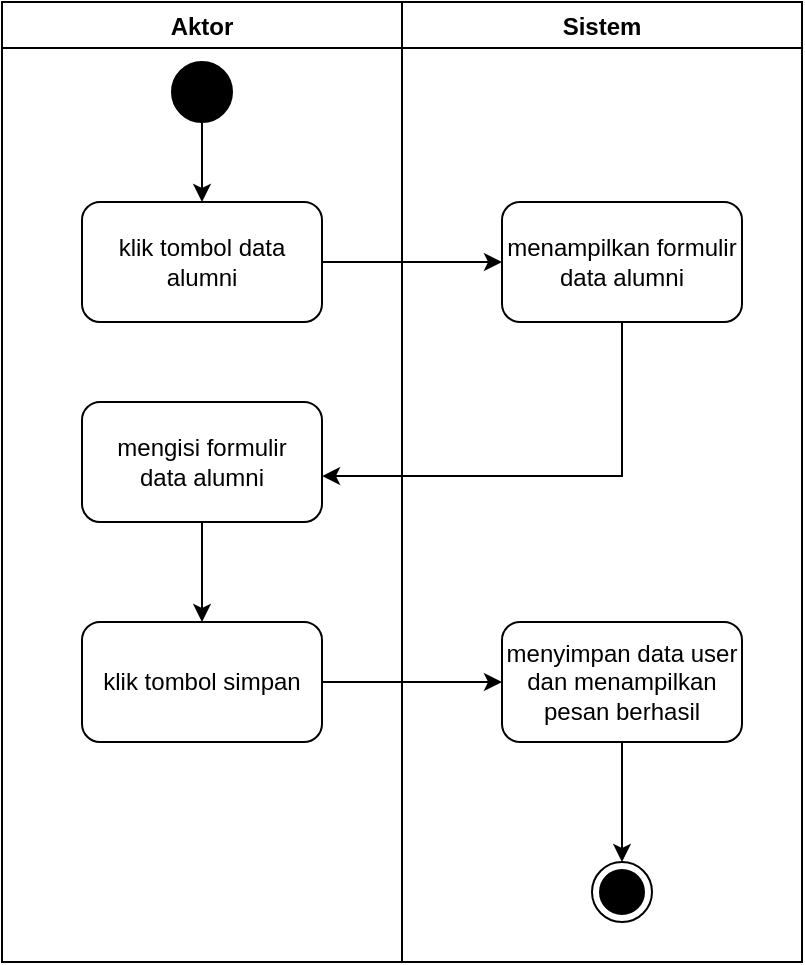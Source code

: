 <mxfile version="20.0.3" type="github">
  <diagram id="B0pDWvKyzd3ZYbL9IA_-" name="Page-1">
    <mxGraphModel dx="862" dy="482" grid="1" gridSize="10" guides="1" tooltips="1" connect="1" arrows="1" fold="1" page="1" pageScale="1" pageWidth="850" pageHeight="1100" math="0" shadow="0">
      <root>
        <mxCell id="0" />
        <mxCell id="1" parent="0" />
        <mxCell id="LGS9LyqBG27drJKCAmqM-1" value="Aktor" style="swimlane;" vertex="1" parent="1">
          <mxGeometry x="190" y="40" width="200" height="480" as="geometry" />
        </mxCell>
        <mxCell id="LGS9LyqBG27drJKCAmqM-9" value="" style="edgeStyle=orthogonalEdgeStyle;rounded=0;orthogonalLoop=1;jettySize=auto;html=1;" edge="1" parent="LGS9LyqBG27drJKCAmqM-1" source="LGS9LyqBG27drJKCAmqM-3" target="LGS9LyqBG27drJKCAmqM-4">
          <mxGeometry relative="1" as="geometry" />
        </mxCell>
        <mxCell id="LGS9LyqBG27drJKCAmqM-3" value="" style="ellipse;whiteSpace=wrap;html=1;aspect=fixed;fillColor=#000000;" vertex="1" parent="LGS9LyqBG27drJKCAmqM-1">
          <mxGeometry x="85" y="30" width="30" height="30" as="geometry" />
        </mxCell>
        <mxCell id="LGS9LyqBG27drJKCAmqM-4" value="klik tombol data alumni" style="rounded=1;whiteSpace=wrap;html=1;" vertex="1" parent="LGS9LyqBG27drJKCAmqM-1">
          <mxGeometry x="40" y="100" width="120" height="60" as="geometry" />
        </mxCell>
        <mxCell id="LGS9LyqBG27drJKCAmqM-15" value="" style="edgeStyle=orthogonalEdgeStyle;rounded=0;orthogonalLoop=1;jettySize=auto;html=1;" edge="1" parent="LGS9LyqBG27drJKCAmqM-1" source="LGS9LyqBG27drJKCAmqM-6" target="LGS9LyqBG27drJKCAmqM-7">
          <mxGeometry relative="1" as="geometry" />
        </mxCell>
        <mxCell id="LGS9LyqBG27drJKCAmqM-6" value="mengisi formulir&lt;br&gt;data alumni" style="rounded=1;whiteSpace=wrap;html=1;" vertex="1" parent="LGS9LyqBG27drJKCAmqM-1">
          <mxGeometry x="40" y="200" width="120" height="60" as="geometry" />
        </mxCell>
        <mxCell id="LGS9LyqBG27drJKCAmqM-7" value="klik tombol simpan" style="rounded=1;whiteSpace=wrap;html=1;" vertex="1" parent="LGS9LyqBG27drJKCAmqM-1">
          <mxGeometry x="40" y="310" width="120" height="60" as="geometry" />
        </mxCell>
        <mxCell id="LGS9LyqBG27drJKCAmqM-2" value="Sistem" style="swimlane;" vertex="1" parent="1">
          <mxGeometry x="390" y="40" width="200" height="480" as="geometry" />
        </mxCell>
        <mxCell id="LGS9LyqBG27drJKCAmqM-5" value="menampilkan formulir&lt;br&gt;data alumni" style="rounded=1;whiteSpace=wrap;html=1;" vertex="1" parent="LGS9LyqBG27drJKCAmqM-2">
          <mxGeometry x="50" y="100" width="120" height="60" as="geometry" />
        </mxCell>
        <mxCell id="LGS9LyqBG27drJKCAmqM-18" value="" style="edgeStyle=orthogonalEdgeStyle;rounded=0;orthogonalLoop=1;jettySize=auto;html=1;" edge="1" parent="LGS9LyqBG27drJKCAmqM-2" source="LGS9LyqBG27drJKCAmqM-8" target="LGS9LyqBG27drJKCAmqM-17">
          <mxGeometry relative="1" as="geometry" />
        </mxCell>
        <mxCell id="LGS9LyqBG27drJKCAmqM-8" value="menyimpan data user dan menampilkan pesan berhasil" style="rounded=1;whiteSpace=wrap;html=1;" vertex="1" parent="LGS9LyqBG27drJKCAmqM-2">
          <mxGeometry x="50" y="310" width="120" height="60" as="geometry" />
        </mxCell>
        <mxCell id="LGS9LyqBG27drJKCAmqM-17" value="" style="ellipse;html=1;shape=endState;fillColor=#000000;strokeColor=#000000;" vertex="1" parent="LGS9LyqBG27drJKCAmqM-2">
          <mxGeometry x="95" y="430" width="30" height="30" as="geometry" />
        </mxCell>
        <mxCell id="LGS9LyqBG27drJKCAmqM-10" value="" style="edgeStyle=orthogonalEdgeStyle;rounded=0;orthogonalLoop=1;jettySize=auto;html=1;" edge="1" parent="1" source="LGS9LyqBG27drJKCAmqM-4" target="LGS9LyqBG27drJKCAmqM-5">
          <mxGeometry relative="1" as="geometry" />
        </mxCell>
        <mxCell id="LGS9LyqBG27drJKCAmqM-12" value="" style="edgeStyle=orthogonalEdgeStyle;rounded=0;orthogonalLoop=1;jettySize=auto;html=1;entryX=1;entryY=0.617;entryDx=0;entryDy=0;entryPerimeter=0;" edge="1" parent="1" source="LGS9LyqBG27drJKCAmqM-5" target="LGS9LyqBG27drJKCAmqM-6">
          <mxGeometry relative="1" as="geometry">
            <mxPoint x="500" y="280" as="targetPoint" />
            <Array as="points">
              <mxPoint x="500" y="277" />
            </Array>
          </mxGeometry>
        </mxCell>
        <mxCell id="LGS9LyqBG27drJKCAmqM-16" value="" style="edgeStyle=orthogonalEdgeStyle;rounded=0;orthogonalLoop=1;jettySize=auto;html=1;" edge="1" parent="1" source="LGS9LyqBG27drJKCAmqM-7" target="LGS9LyqBG27drJKCAmqM-8">
          <mxGeometry relative="1" as="geometry" />
        </mxCell>
      </root>
    </mxGraphModel>
  </diagram>
</mxfile>
